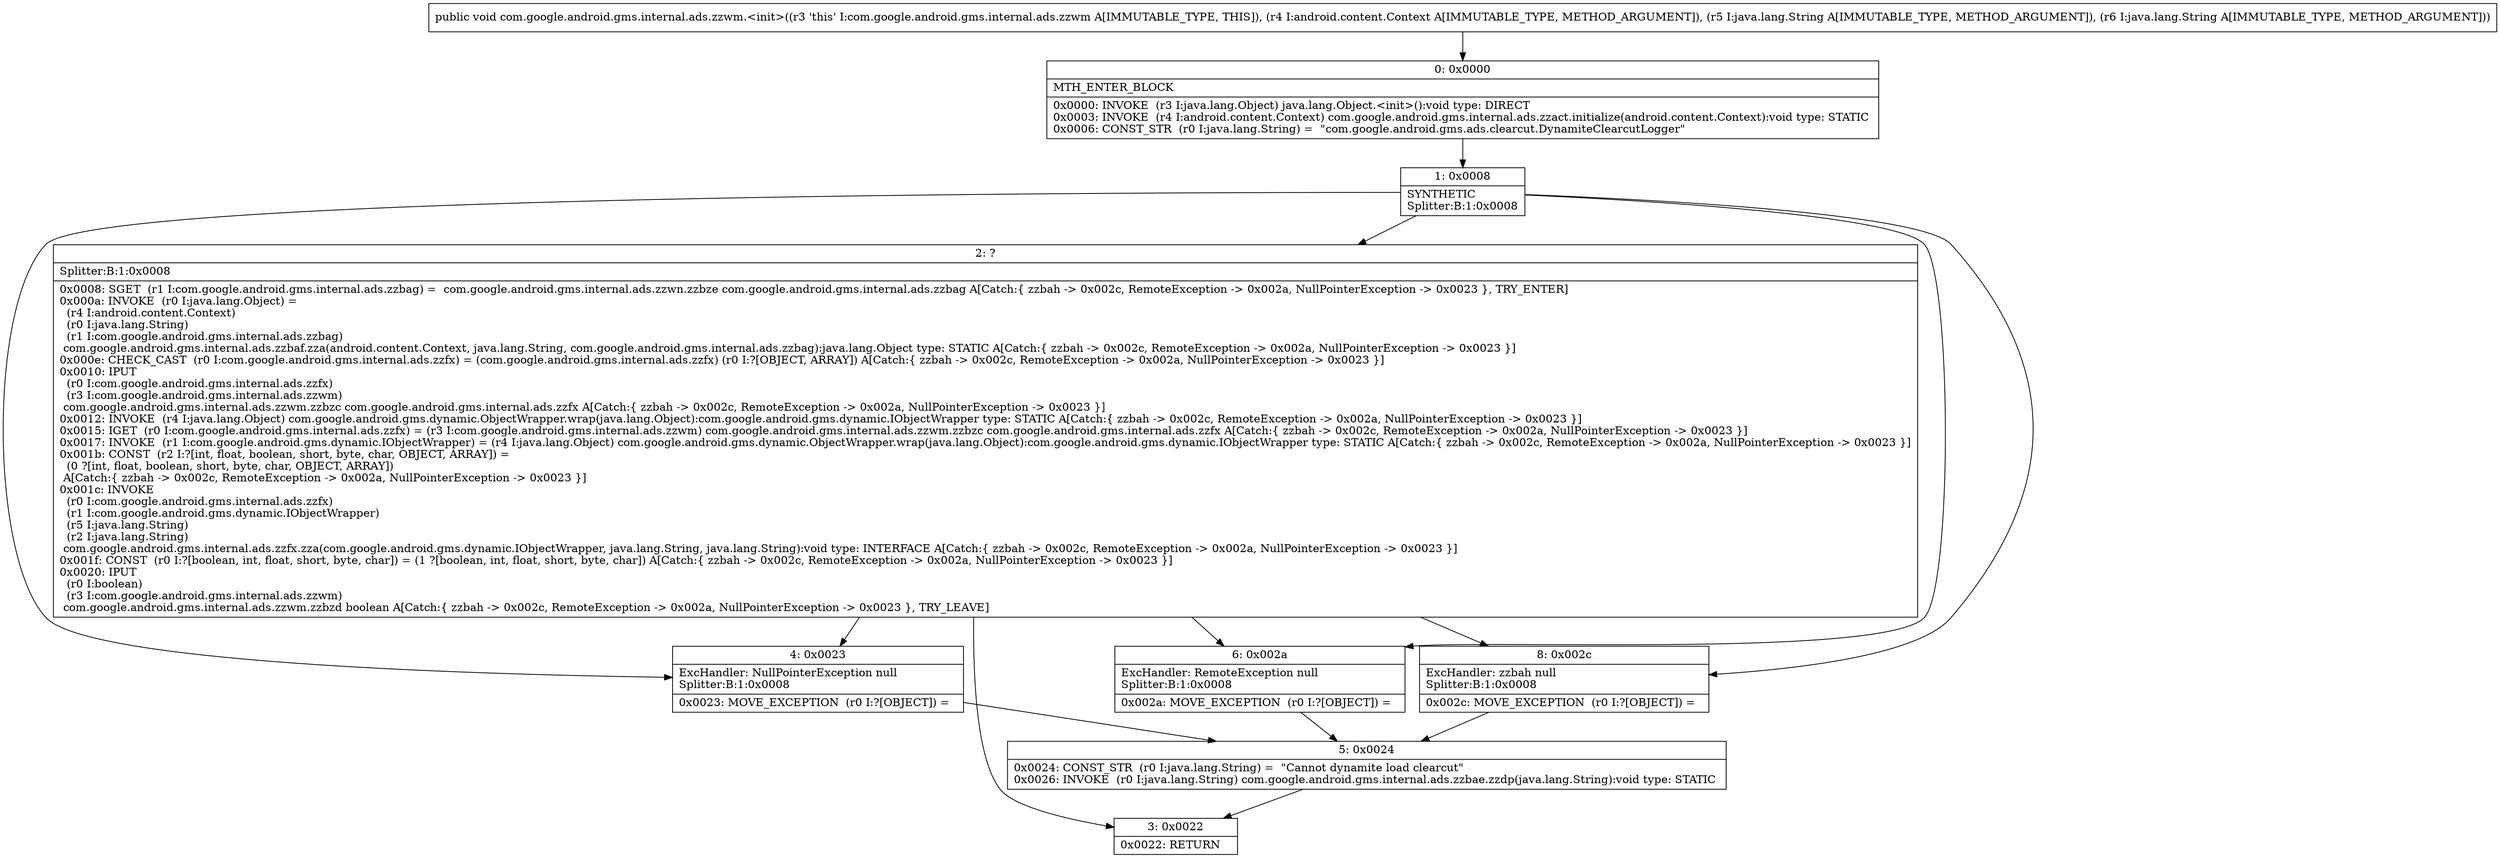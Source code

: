 digraph "CFG forcom.google.android.gms.internal.ads.zzwm.\<init\>(Landroid\/content\/Context;Ljava\/lang\/String;Ljava\/lang\/String;)V" {
Node_0 [shape=record,label="{0\:\ 0x0000|MTH_ENTER_BLOCK\l|0x0000: INVOKE  (r3 I:java.lang.Object) java.lang.Object.\<init\>():void type: DIRECT \l0x0003: INVOKE  (r4 I:android.content.Context) com.google.android.gms.internal.ads.zzact.initialize(android.content.Context):void type: STATIC \l0x0006: CONST_STR  (r0 I:java.lang.String) =  \"com.google.android.gms.ads.clearcut.DynamiteClearcutLogger\" \l}"];
Node_1 [shape=record,label="{1\:\ 0x0008|SYNTHETIC\lSplitter:B:1:0x0008\l}"];
Node_2 [shape=record,label="{2\:\ ?|Splitter:B:1:0x0008\l|0x0008: SGET  (r1 I:com.google.android.gms.internal.ads.zzbag) =  com.google.android.gms.internal.ads.zzwn.zzbze com.google.android.gms.internal.ads.zzbag A[Catch:\{ zzbah \-\> 0x002c, RemoteException \-\> 0x002a, NullPointerException \-\> 0x0023 \}, TRY_ENTER]\l0x000a: INVOKE  (r0 I:java.lang.Object) = \l  (r4 I:android.content.Context)\l  (r0 I:java.lang.String)\l  (r1 I:com.google.android.gms.internal.ads.zzbag)\l com.google.android.gms.internal.ads.zzbaf.zza(android.content.Context, java.lang.String, com.google.android.gms.internal.ads.zzbag):java.lang.Object type: STATIC A[Catch:\{ zzbah \-\> 0x002c, RemoteException \-\> 0x002a, NullPointerException \-\> 0x0023 \}]\l0x000e: CHECK_CAST  (r0 I:com.google.android.gms.internal.ads.zzfx) = (com.google.android.gms.internal.ads.zzfx) (r0 I:?[OBJECT, ARRAY]) A[Catch:\{ zzbah \-\> 0x002c, RemoteException \-\> 0x002a, NullPointerException \-\> 0x0023 \}]\l0x0010: IPUT  \l  (r0 I:com.google.android.gms.internal.ads.zzfx)\l  (r3 I:com.google.android.gms.internal.ads.zzwm)\l com.google.android.gms.internal.ads.zzwm.zzbzc com.google.android.gms.internal.ads.zzfx A[Catch:\{ zzbah \-\> 0x002c, RemoteException \-\> 0x002a, NullPointerException \-\> 0x0023 \}]\l0x0012: INVOKE  (r4 I:java.lang.Object) com.google.android.gms.dynamic.ObjectWrapper.wrap(java.lang.Object):com.google.android.gms.dynamic.IObjectWrapper type: STATIC A[Catch:\{ zzbah \-\> 0x002c, RemoteException \-\> 0x002a, NullPointerException \-\> 0x0023 \}]\l0x0015: IGET  (r0 I:com.google.android.gms.internal.ads.zzfx) = (r3 I:com.google.android.gms.internal.ads.zzwm) com.google.android.gms.internal.ads.zzwm.zzbzc com.google.android.gms.internal.ads.zzfx A[Catch:\{ zzbah \-\> 0x002c, RemoteException \-\> 0x002a, NullPointerException \-\> 0x0023 \}]\l0x0017: INVOKE  (r1 I:com.google.android.gms.dynamic.IObjectWrapper) = (r4 I:java.lang.Object) com.google.android.gms.dynamic.ObjectWrapper.wrap(java.lang.Object):com.google.android.gms.dynamic.IObjectWrapper type: STATIC A[Catch:\{ zzbah \-\> 0x002c, RemoteException \-\> 0x002a, NullPointerException \-\> 0x0023 \}]\l0x001b: CONST  (r2 I:?[int, float, boolean, short, byte, char, OBJECT, ARRAY]) = \l  (0 ?[int, float, boolean, short, byte, char, OBJECT, ARRAY])\l A[Catch:\{ zzbah \-\> 0x002c, RemoteException \-\> 0x002a, NullPointerException \-\> 0x0023 \}]\l0x001c: INVOKE  \l  (r0 I:com.google.android.gms.internal.ads.zzfx)\l  (r1 I:com.google.android.gms.dynamic.IObjectWrapper)\l  (r5 I:java.lang.String)\l  (r2 I:java.lang.String)\l com.google.android.gms.internal.ads.zzfx.zza(com.google.android.gms.dynamic.IObjectWrapper, java.lang.String, java.lang.String):void type: INTERFACE A[Catch:\{ zzbah \-\> 0x002c, RemoteException \-\> 0x002a, NullPointerException \-\> 0x0023 \}]\l0x001f: CONST  (r0 I:?[boolean, int, float, short, byte, char]) = (1 ?[boolean, int, float, short, byte, char]) A[Catch:\{ zzbah \-\> 0x002c, RemoteException \-\> 0x002a, NullPointerException \-\> 0x0023 \}]\l0x0020: IPUT  \l  (r0 I:boolean)\l  (r3 I:com.google.android.gms.internal.ads.zzwm)\l com.google.android.gms.internal.ads.zzwm.zzbzd boolean A[Catch:\{ zzbah \-\> 0x002c, RemoteException \-\> 0x002a, NullPointerException \-\> 0x0023 \}, TRY_LEAVE]\l}"];
Node_3 [shape=record,label="{3\:\ 0x0022|0x0022: RETURN   \l}"];
Node_4 [shape=record,label="{4\:\ 0x0023|ExcHandler: NullPointerException null\lSplitter:B:1:0x0008\l|0x0023: MOVE_EXCEPTION  (r0 I:?[OBJECT]) =  \l}"];
Node_5 [shape=record,label="{5\:\ 0x0024|0x0024: CONST_STR  (r0 I:java.lang.String) =  \"Cannot dynamite load clearcut\" \l0x0026: INVOKE  (r0 I:java.lang.String) com.google.android.gms.internal.ads.zzbae.zzdp(java.lang.String):void type: STATIC \l}"];
Node_6 [shape=record,label="{6\:\ 0x002a|ExcHandler: RemoteException null\lSplitter:B:1:0x0008\l|0x002a: MOVE_EXCEPTION  (r0 I:?[OBJECT]) =  \l}"];
Node_8 [shape=record,label="{8\:\ 0x002c|ExcHandler: zzbah null\lSplitter:B:1:0x0008\l|0x002c: MOVE_EXCEPTION  (r0 I:?[OBJECT]) =  \l}"];
MethodNode[shape=record,label="{public void com.google.android.gms.internal.ads.zzwm.\<init\>((r3 'this' I:com.google.android.gms.internal.ads.zzwm A[IMMUTABLE_TYPE, THIS]), (r4 I:android.content.Context A[IMMUTABLE_TYPE, METHOD_ARGUMENT]), (r5 I:java.lang.String A[IMMUTABLE_TYPE, METHOD_ARGUMENT]), (r6 I:java.lang.String A[IMMUTABLE_TYPE, METHOD_ARGUMENT])) }"];
MethodNode -> Node_0;
Node_0 -> Node_1;
Node_1 -> Node_2;
Node_1 -> Node_8;
Node_1 -> Node_6;
Node_1 -> Node_4;
Node_2 -> Node_3;
Node_2 -> Node_8;
Node_2 -> Node_6;
Node_2 -> Node_4;
Node_4 -> Node_5;
Node_5 -> Node_3;
Node_6 -> Node_5;
Node_8 -> Node_5;
}


